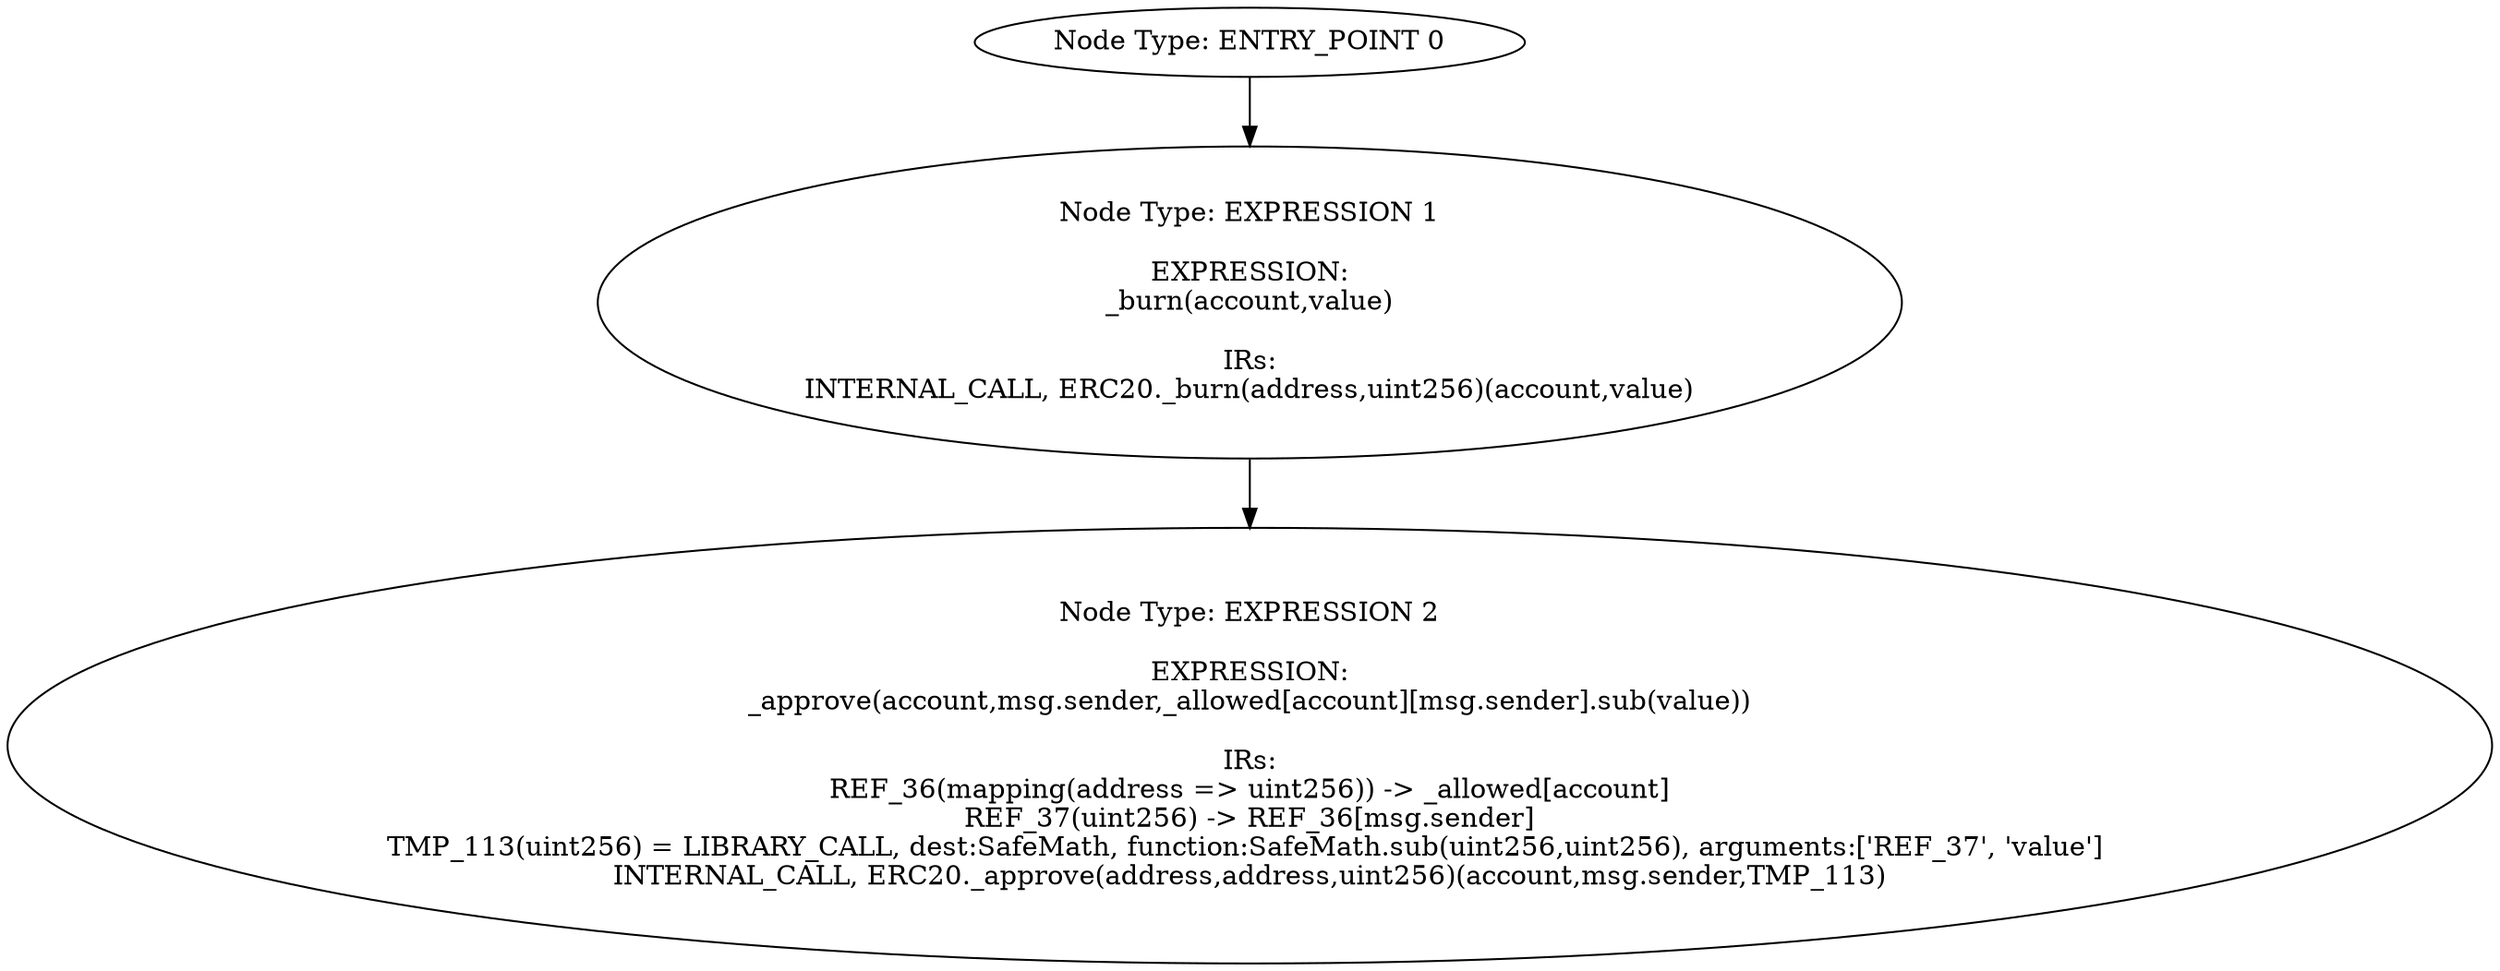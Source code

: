 digraph{
0[label="Node Type: ENTRY_POINT 0
"];
0->1;
1[label="Node Type: EXPRESSION 1

EXPRESSION:
_burn(account,value)

IRs:
INTERNAL_CALL, ERC20._burn(address,uint256)(account,value)"];
1->2;
2[label="Node Type: EXPRESSION 2

EXPRESSION:
_approve(account,msg.sender,_allowed[account][msg.sender].sub(value))

IRs:
REF_36(mapping(address => uint256)) -> _allowed[account]
REF_37(uint256) -> REF_36[msg.sender]
TMP_113(uint256) = LIBRARY_CALL, dest:SafeMath, function:SafeMath.sub(uint256,uint256), arguments:['REF_37', 'value'] 
INTERNAL_CALL, ERC20._approve(address,address,uint256)(account,msg.sender,TMP_113)"];
}
